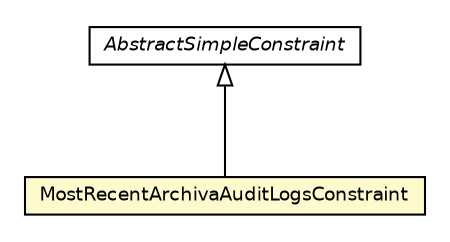 #!/usr/local/bin/dot
#
# Class diagram 
# Generated by UmlGraph version 4.6 (http://www.spinellis.gr/sw/umlgraph)
#

digraph G {
	edge [fontname="Helvetica",fontsize=10,labelfontname="Helvetica",labelfontsize=10];
	node [fontname="Helvetica",fontsize=10,shape=plaintext];
	// org.apache.maven.archiva.database.constraints.MostRecentArchivaAuditLogsConstraint
	c95019 [label=<<table border="0" cellborder="1" cellspacing="0" cellpadding="2" port="p" bgcolor="lemonChiffon" href="./MostRecentArchivaAuditLogsConstraint.html">
		<tr><td><table border="0" cellspacing="0" cellpadding="1">
			<tr><td> MostRecentArchivaAuditLogsConstraint </td></tr>
		</table></td></tr>
		</table>>, fontname="Helvetica", fontcolor="black", fontsize=9.0];
	// org.apache.maven.archiva.database.constraints.AbstractSimpleConstraint
	c95027 [label=<<table border="0" cellborder="1" cellspacing="0" cellpadding="2" port="p" href="./AbstractSimpleConstraint.html">
		<tr><td><table border="0" cellspacing="0" cellpadding="1">
			<tr><td><font face="Helvetica-Oblique"> AbstractSimpleConstraint </font></td></tr>
		</table></td></tr>
		</table>>, fontname="Helvetica", fontcolor="black", fontsize=9.0];
	//org.apache.maven.archiva.database.constraints.MostRecentArchivaAuditLogsConstraint extends org.apache.maven.archiva.database.constraints.AbstractSimpleConstraint
	c95027:p -> c95019:p [dir=back,arrowtail=empty];
}


